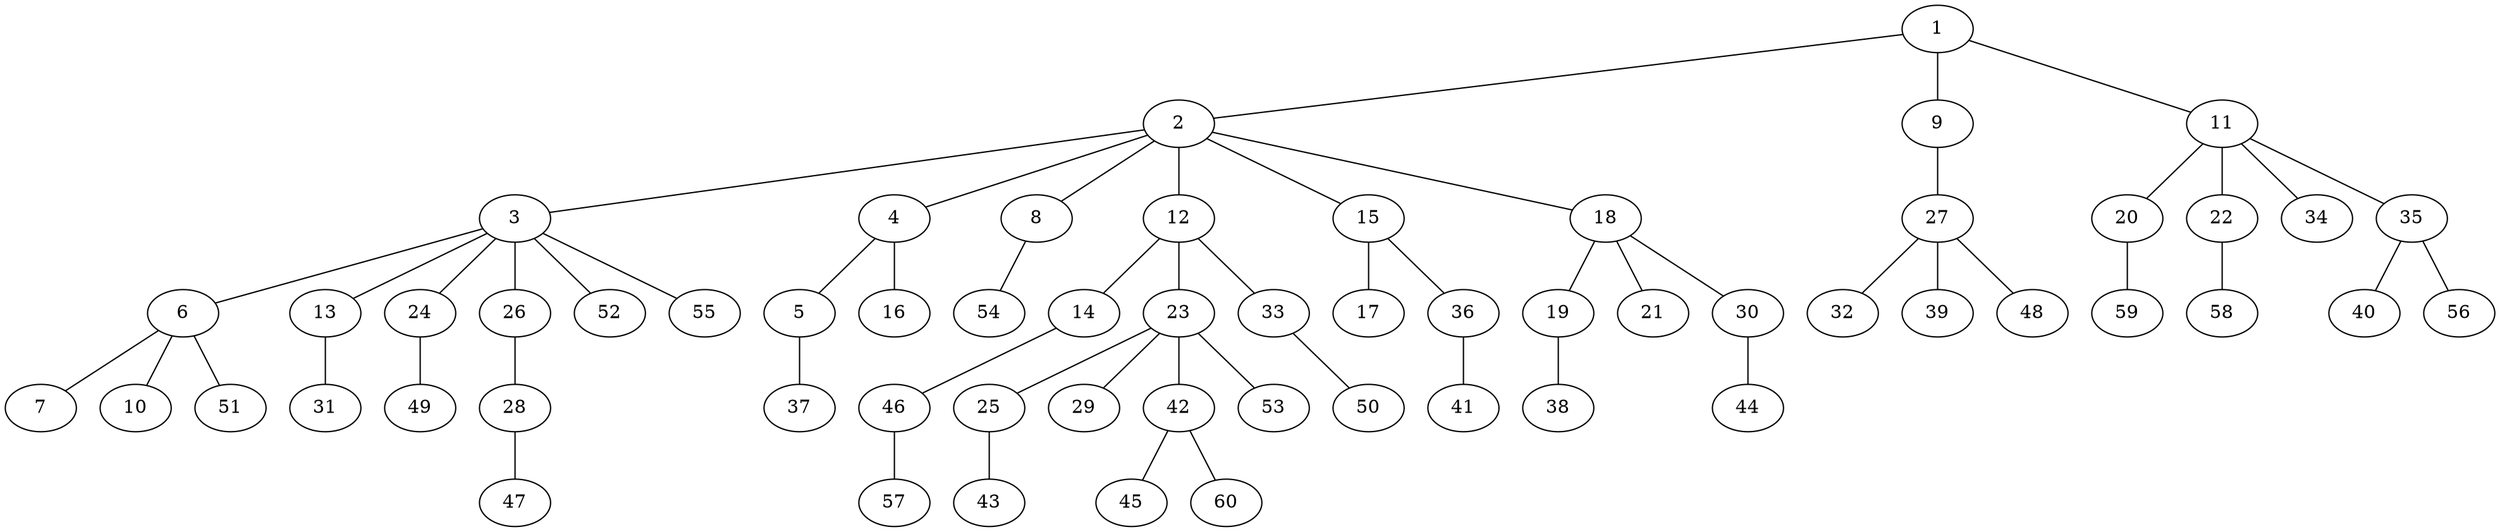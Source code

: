 graph graphname {1--2
1--9
1--11
2--3
2--4
2--8
2--12
2--15
2--18
3--6
3--13
3--24
3--26
3--52
3--55
4--5
4--16
5--37
6--7
6--10
6--51
8--54
9--27
11--20
11--22
11--34
11--35
12--14
12--23
12--33
13--31
14--46
15--17
15--36
18--19
18--21
18--30
19--38
20--59
22--58
23--25
23--29
23--42
23--53
24--49
25--43
26--28
27--32
27--39
27--48
28--47
30--44
33--50
35--40
35--56
36--41
42--45
42--60
46--57
}